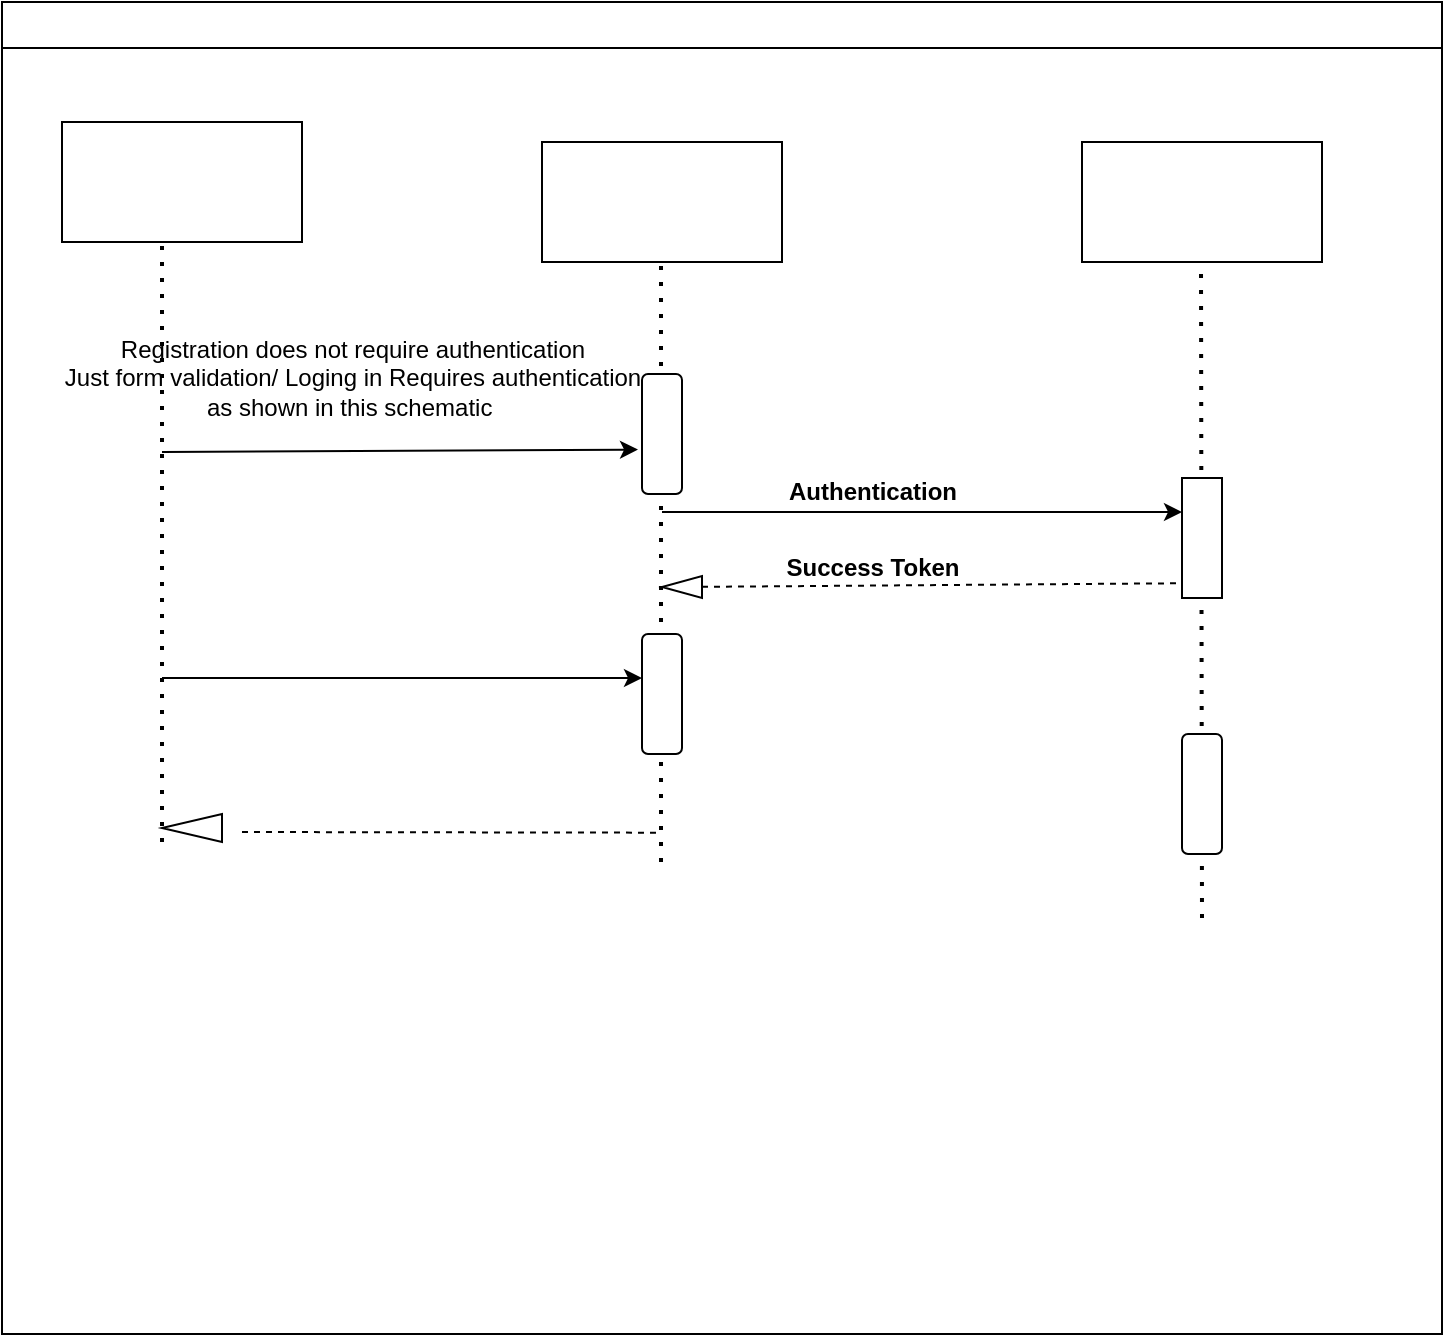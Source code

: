 <mxfile version="24.7.4">
  <diagram name="Page-1" id="WPsMz9tPVNDaye5miLxB">
    <mxGraphModel dx="1050" dy="1372" grid="1" gridSize="10" guides="1" tooltips="1" connect="1" arrows="1" fold="1" page="1" pageScale="1" pageWidth="1100" pageHeight="850" math="0" shadow="0">
      <root>
        <mxCell id="0" />
        <mxCell id="1" parent="0" />
        <mxCell id="F7uyDt-mZcP6wVbdf2XL-1" value="" style="swimlane;whiteSpace=wrap;html=1;" vertex="1" parent="1">
          <mxGeometry x="110" y="-1" width="720" height="666" as="geometry" />
        </mxCell>
        <mxCell id="F7uyDt-mZcP6wVbdf2XL-2" value="" style="rounded=0;whiteSpace=wrap;html=1;" vertex="1" parent="F7uyDt-mZcP6wVbdf2XL-1">
          <mxGeometry x="30" y="60" width="120" height="60" as="geometry" />
        </mxCell>
        <mxCell id="F7uyDt-mZcP6wVbdf2XL-3" value="" style="rounded=0;whiteSpace=wrap;html=1;" vertex="1" parent="F7uyDt-mZcP6wVbdf2XL-1">
          <mxGeometry x="270" y="70" width="120" height="60" as="geometry" />
        </mxCell>
        <mxCell id="F7uyDt-mZcP6wVbdf2XL-4" value="" style="rounded=0;whiteSpace=wrap;html=1;" vertex="1" parent="F7uyDt-mZcP6wVbdf2XL-1">
          <mxGeometry x="540" y="70" width="120" height="60" as="geometry" />
        </mxCell>
        <mxCell id="F7uyDt-mZcP6wVbdf2XL-6" value="" style="endArrow=none;dashed=1;html=1;dashPattern=1 3;strokeWidth=2;rounded=0;entryX=0.5;entryY=1;entryDx=0;entryDy=0;" edge="1" parent="F7uyDt-mZcP6wVbdf2XL-1">
          <mxGeometry width="50" height="50" relative="1" as="geometry">
            <mxPoint x="329.5" y="430" as="sourcePoint" />
            <mxPoint x="329.5" y="130" as="targetPoint" />
            <Array as="points">
              <mxPoint x="329.5" y="280" />
            </Array>
          </mxGeometry>
        </mxCell>
        <mxCell id="F7uyDt-mZcP6wVbdf2XL-7" value="" style="rounded=1;whiteSpace=wrap;html=1;direction=south;" vertex="1" parent="F7uyDt-mZcP6wVbdf2XL-1">
          <mxGeometry x="320" y="186" width="20" height="60" as="geometry" />
        </mxCell>
        <mxCell id="F7uyDt-mZcP6wVbdf2XL-9" value="" style="rounded=1;whiteSpace=wrap;html=1;direction=south;" vertex="1" parent="F7uyDt-mZcP6wVbdf2XL-1">
          <mxGeometry x="320" y="316" width="20" height="60" as="geometry" />
        </mxCell>
        <mxCell id="F7uyDt-mZcP6wVbdf2XL-13" value="" style="endArrow=none;dashed=1;html=1;dashPattern=1 3;strokeWidth=2;rounded=0;entryX=0.5;entryY=1;entryDx=0;entryDy=0;" edge="1" parent="F7uyDt-mZcP6wVbdf2XL-1">
          <mxGeometry width="50" height="50" relative="1" as="geometry">
            <mxPoint x="600" y="458" as="sourcePoint" />
            <mxPoint x="599.5" y="130" as="targetPoint" />
            <Array as="points" />
          </mxGeometry>
        </mxCell>
        <mxCell id="F7uyDt-mZcP6wVbdf2XL-14" value="" style="endArrow=none;dashed=1;html=1;dashPattern=1 3;strokeWidth=2;rounded=0;entryX=0.5;entryY=1;entryDx=0;entryDy=0;" edge="1" parent="F7uyDt-mZcP6wVbdf2XL-1">
          <mxGeometry width="50" height="50" relative="1" as="geometry">
            <mxPoint x="80" y="420" as="sourcePoint" />
            <mxPoint x="80" y="120" as="targetPoint" />
            <Array as="points">
              <mxPoint x="80" y="270" />
            </Array>
          </mxGeometry>
        </mxCell>
        <mxCell id="F7uyDt-mZcP6wVbdf2XL-18" value="" style="rounded=1;whiteSpace=wrap;html=1;direction=south;" vertex="1" parent="F7uyDt-mZcP6wVbdf2XL-1">
          <mxGeometry x="590" y="366" width="20" height="60" as="geometry" />
        </mxCell>
        <mxCell id="F7uyDt-mZcP6wVbdf2XL-21" value="" style="endArrow=classic;html=1;rounded=0;entryX=0.63;entryY=1.1;entryDx=0;entryDy=0;entryPerimeter=0;" edge="1" parent="F7uyDt-mZcP6wVbdf2XL-1" target="F7uyDt-mZcP6wVbdf2XL-7">
          <mxGeometry width="50" height="50" relative="1" as="geometry">
            <mxPoint x="80" y="225" as="sourcePoint" />
            <mxPoint x="200" y="191" as="targetPoint" />
          </mxGeometry>
        </mxCell>
        <mxCell id="F7uyDt-mZcP6wVbdf2XL-22" value="" style="endArrow=classic;html=1;rounded=0;entryX=0.63;entryY=1.1;entryDx=0;entryDy=0;entryPerimeter=0;" edge="1" parent="F7uyDt-mZcP6wVbdf2XL-1">
          <mxGeometry width="50" height="50" relative="1" as="geometry">
            <mxPoint x="330" y="255" as="sourcePoint" />
            <mxPoint x="590" y="255" as="targetPoint" />
          </mxGeometry>
        </mxCell>
        <mxCell id="F7uyDt-mZcP6wVbdf2XL-17" value="" style="rounded=1;whiteSpace=wrap;html=1;direction=south;arcSize=0;" vertex="1" parent="F7uyDt-mZcP6wVbdf2XL-1">
          <mxGeometry x="590" y="238" width="20" height="60" as="geometry" />
        </mxCell>
        <mxCell id="F7uyDt-mZcP6wVbdf2XL-26" value="" style="endArrow=none;dashed=1;html=1;rounded=0;entryX=0.627;entryY=1.08;entryDx=0;entryDy=0;entryPerimeter=0;" edge="1" parent="F7uyDt-mZcP6wVbdf2XL-1" source="F7uyDt-mZcP6wVbdf2XL-27">
          <mxGeometry width="50" height="50" relative="1" as="geometry">
            <mxPoint x="331.6" y="290" as="sourcePoint" />
            <mxPoint x="590.0" y="290.62" as="targetPoint" />
          </mxGeometry>
        </mxCell>
        <mxCell id="F7uyDt-mZcP6wVbdf2XL-27" value="" style="html=1;shadow=0;dashed=0;align=center;verticalAlign=middle;shape=mxgraph.arrows2.arrow;dy=0.6;dx=40;flipH=1;notch=0;" vertex="1" parent="F7uyDt-mZcP6wVbdf2XL-1">
          <mxGeometry x="330" y="287" width="20" height="11" as="geometry" />
        </mxCell>
        <mxCell id="F7uyDt-mZcP6wVbdf2XL-29" value="Registration does not require authentication&lt;div&gt;Just form validation/ Loging in Requires authentication&lt;/div&gt;&lt;div&gt;as shown in this schematic&amp;nbsp;&lt;/div&gt;" style="text;html=1;align=center;verticalAlign=middle;resizable=0;points=[];autosize=1;strokeColor=none;fillColor=none;" vertex="1" parent="F7uyDt-mZcP6wVbdf2XL-1">
          <mxGeometry x="20" y="158" width="310" height="60" as="geometry" />
        </mxCell>
        <mxCell id="F7uyDt-mZcP6wVbdf2XL-34" value="" style="endArrow=classic;html=1;rounded=0;entryX=0.63;entryY=1.1;entryDx=0;entryDy=0;entryPerimeter=0;" edge="1" parent="F7uyDt-mZcP6wVbdf2XL-1">
          <mxGeometry width="50" height="50" relative="1" as="geometry">
            <mxPoint x="80" y="338" as="sourcePoint" />
            <mxPoint x="320" y="338" as="targetPoint" />
          </mxGeometry>
        </mxCell>
        <mxCell id="F7uyDt-mZcP6wVbdf2XL-35" value="" style="endArrow=none;dashed=1;html=1;rounded=0;entryX=0.627;entryY=1.08;entryDx=0;entryDy=0;entryPerimeter=0;" edge="1" parent="F7uyDt-mZcP6wVbdf2XL-1">
          <mxGeometry width="50" height="50" relative="1" as="geometry">
            <mxPoint x="120" y="415" as="sourcePoint" />
            <mxPoint x="330.0" y="415.34" as="targetPoint" />
          </mxGeometry>
        </mxCell>
        <mxCell id="F7uyDt-mZcP6wVbdf2XL-36" value="" style="html=1;shadow=0;dashed=0;align=center;verticalAlign=middle;shape=mxgraph.arrows2.arrow;dy=0.6;dx=40;flipH=1;notch=0;" vertex="1" parent="F7uyDt-mZcP6wVbdf2XL-1">
          <mxGeometry x="80" y="406" width="30" height="14" as="geometry" />
        </mxCell>
        <mxCell id="F7uyDt-mZcP6wVbdf2XL-31" value="&lt;b&gt;&amp;nbsp; &amp;nbsp; &amp;nbsp; &amp;nbsp; &amp;nbsp; &amp;nbsp; &amp;nbsp; &amp;nbsp; &amp;nbsp; &amp;nbsp; &amp;nbsp; &amp;nbsp; &amp;nbsp; &amp;nbsp; &amp;nbsp; Success Token&lt;/b&gt;" style="text;html=1;align=center;verticalAlign=middle;resizable=0;points=[];autosize=1;strokeColor=none;fillColor=none;" vertex="1" parent="F7uyDt-mZcP6wVbdf2XL-1">
          <mxGeometry x="280" y="268" width="210" height="30" as="geometry" />
        </mxCell>
        <mxCell id="F7uyDt-mZcP6wVbdf2XL-30" value="&lt;b&gt;Authentication&lt;/b&gt;" style="text;html=1;align=center;verticalAlign=middle;resizable=0;points=[];autosize=1;strokeColor=none;fillColor=none;" vertex="1" parent="F7uyDt-mZcP6wVbdf2XL-1">
          <mxGeometry x="380" y="230" width="110" height="30" as="geometry" />
        </mxCell>
      </root>
    </mxGraphModel>
  </diagram>
</mxfile>
